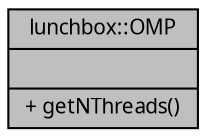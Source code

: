 digraph "lunchbox::OMP"
{
  edge [fontname="Sans",fontsize="10",labelfontname="Sans",labelfontsize="10"];
  node [fontname="Sans",fontsize="10",shape=record];
  Node1 [label="{lunchbox::OMP\n||+ getNThreads()\l}",height=0.2,width=0.4,color="black", fillcolor="grey75", style="filled" fontcolor="black"];
}
